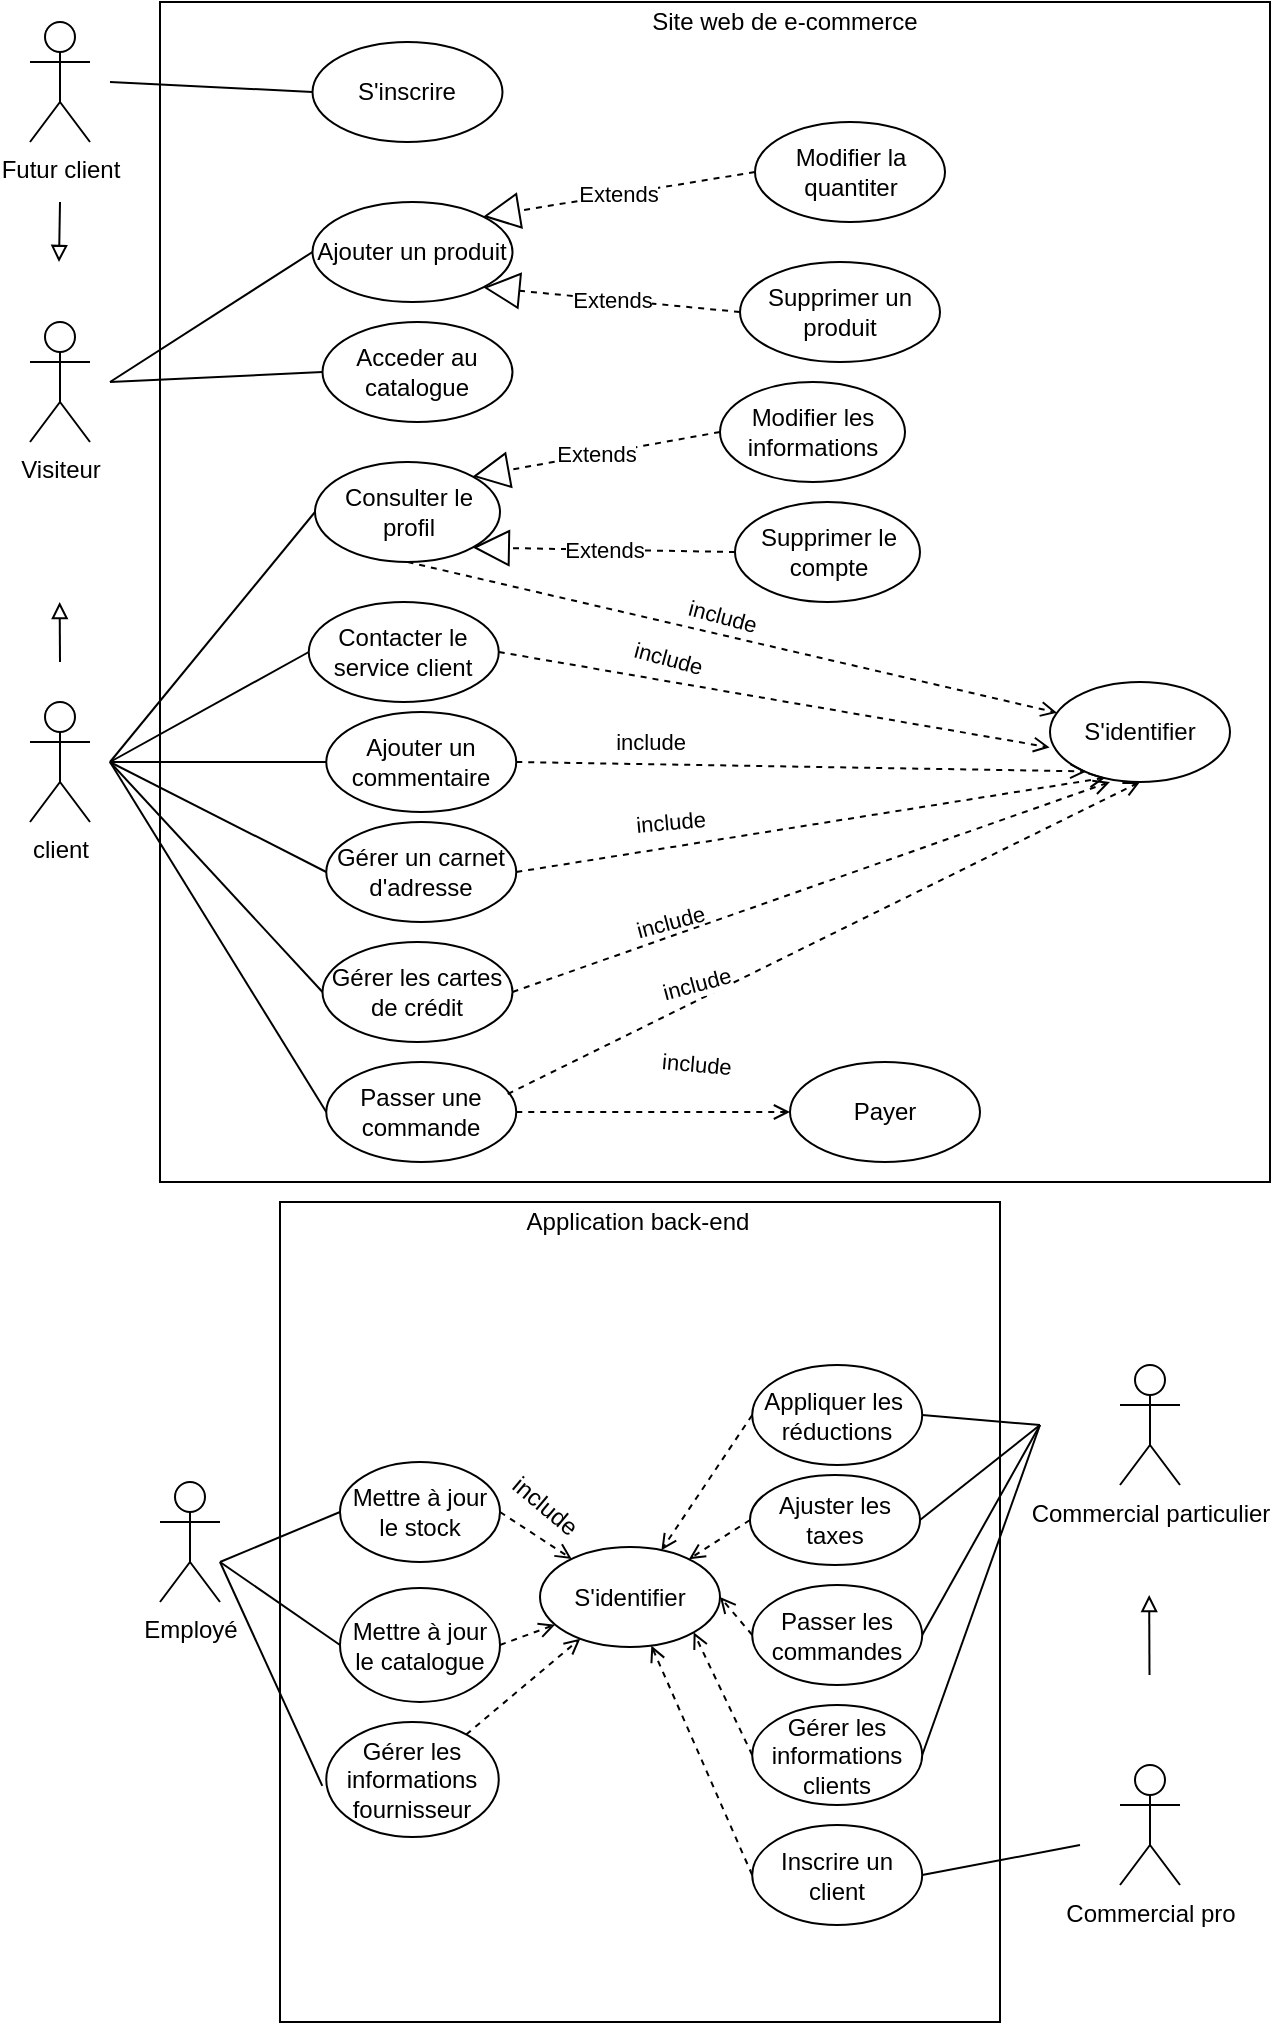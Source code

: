 <mxfile version="13.3.2" type="device"><diagram id="Qpcef5GNrbq3z2psIG27" name="Page-1"><mxGraphModel dx="1422" dy="755" grid="1" gridSize="10" guides="1" tooltips="1" connect="1" arrows="1" fold="1" page="1" pageScale="1" pageWidth="850" pageHeight="1100" math="0" shadow="0"><root><mxCell id="0"/><mxCell id="1" parent="0"/><mxCell id="LX2-MElTJkgz-dqccV1H-34" style="edgeStyle=none;rounded=0;orthogonalLoop=1;jettySize=auto;html=1;entryX=0;entryY=0.5;entryDx=0;entryDy=0;endArrow=none;endFill=0;" parent="1" target="LX2-MElTJkgz-dqccV1H-27" edge="1"><mxGeometry relative="1" as="geometry"><mxPoint x="240" y="450" as="sourcePoint"/></mxGeometry></mxCell><mxCell id="LX2-MElTJkgz-dqccV1H-36" style="edgeStyle=none;rounded=0;orthogonalLoop=1;jettySize=auto;html=1;entryX=0;entryY=0.5;entryDx=0;entryDy=0;endArrow=none;endFill=0;" parent="1" target="LX2-MElTJkgz-dqccV1H-31" edge="1"><mxGeometry relative="1" as="geometry"><mxPoint x="240" y="450" as="sourcePoint"/></mxGeometry></mxCell><mxCell id="LX2-MElTJkgz-dqccV1H-47" style="edgeStyle=none;rounded=0;orthogonalLoop=1;jettySize=auto;html=1;entryX=0;entryY=0.5;entryDx=0;entryDy=0;endArrow=none;endFill=0;" parent="1" target="LX2-MElTJkgz-dqccV1H-45" edge="1"><mxGeometry relative="1" as="geometry"><mxPoint x="240" y="450" as="sourcePoint"/></mxGeometry></mxCell><mxCell id="LX2-MElTJkgz-dqccV1H-48" style="edgeStyle=none;rounded=0;orthogonalLoop=1;jettySize=auto;html=1;endArrow=block;endFill=0;" parent="1" edge="1"><mxGeometry relative="1" as="geometry"><mxPoint x="214.833" y="370" as="targetPoint"/><mxPoint x="215" y="400" as="sourcePoint"/></mxGeometry></mxCell><mxCell id="BgFNyswe-1v1Hajwv9Kd-10" style="rounded=0;orthogonalLoop=1;jettySize=auto;html=1;entryX=0;entryY=0.5;entryDx=0;entryDy=0;endArrow=none;endFill=0;" parent="1" target="BgFNyswe-1v1Hajwv9Kd-9" edge="1"><mxGeometry relative="1" as="geometry"><mxPoint x="240" y="450" as="sourcePoint"/></mxGeometry></mxCell><mxCell id="yzhpk_JPdHLB4WB_txJr-3" style="rounded=0;orthogonalLoop=1;jettySize=auto;html=1;entryX=0;entryY=0.5;entryDx=0;entryDy=0;endArrow=none;endFill=0;" parent="1" target="yzhpk_JPdHLB4WB_txJr-2" edge="1"><mxGeometry relative="1" as="geometry"><mxPoint x="240" y="450" as="sourcePoint"/></mxGeometry></mxCell><mxCell id="yzhpk_JPdHLB4WB_txJr-4" style="edgeStyle=none;rounded=0;orthogonalLoop=1;jettySize=auto;html=1;entryX=0;entryY=0.5;entryDx=0;entryDy=0;endArrow=none;endFill=0;" parent="1" target="yzhpk_JPdHLB4WB_txJr-1" edge="1"><mxGeometry relative="1" as="geometry"><mxPoint x="240" y="450" as="sourcePoint"/></mxGeometry></mxCell><mxCell id="LX2-MElTJkgz-dqccV1H-7" value="client" style="shape=umlActor;verticalLabelPosition=bottom;labelBackgroundColor=#ffffff;verticalAlign=top;html=1;" parent="1" vertex="1"><mxGeometry x="200" y="420" width="30" height="60" as="geometry"/></mxCell><mxCell id="LX2-MElTJkgz-dqccV1H-85" style="edgeStyle=none;rounded=0;orthogonalLoop=1;jettySize=auto;html=1;entryX=0;entryY=0.5;entryDx=0;entryDy=0;endArrow=none;endFill=0;" parent="1" target="LX2-MElTJkgz-dqccV1H-39" edge="1"><mxGeometry relative="1" as="geometry"><mxPoint x="295" y="850" as="sourcePoint"/></mxGeometry></mxCell><mxCell id="LX2-MElTJkgz-dqccV1H-86" style="edgeStyle=none;rounded=0;orthogonalLoop=1;jettySize=auto;html=1;entryX=0;entryY=0.5;entryDx=0;entryDy=0;endArrow=none;endFill=0;" parent="1" target="LX2-MElTJkgz-dqccV1H-42" edge="1"><mxGeometry relative="1" as="geometry"><mxPoint x="295" y="850" as="sourcePoint"/></mxGeometry></mxCell><mxCell id="LX2-MElTJkgz-dqccV1H-28" style="edgeStyle=none;rounded=0;orthogonalLoop=1;jettySize=auto;html=1;entryX=0;entryY=0.5;entryDx=0;entryDy=0;endArrow=none;endFill=0;" parent="1" target="LX2-MElTJkgz-dqccV1H-24" edge="1"><mxGeometry relative="1" as="geometry"><mxPoint x="240" y="110" as="sourcePoint"/></mxGeometry></mxCell><mxCell id="LX2-MElTJkgz-dqccV1H-29" style="edgeStyle=none;rounded=0;orthogonalLoop=1;jettySize=auto;html=1;entryX=0;entryY=0.5;entryDx=0;entryDy=0;endArrow=none;endFill=0;" parent="1" target="LX2-MElTJkgz-dqccV1H-25" edge="1"><mxGeometry relative="1" as="geometry"><mxPoint x="240" y="260" as="sourcePoint"/></mxGeometry></mxCell><mxCell id="LX2-MElTJkgz-dqccV1H-44" style="edgeStyle=none;rounded=0;orthogonalLoop=1;jettySize=auto;html=1;entryX=0;entryY=0.5;entryDx=0;entryDy=0;endArrow=none;endFill=0;" parent="1" target="LX2-MElTJkgz-dqccV1H-43" edge="1"><mxGeometry relative="1" as="geometry"><mxPoint x="240" y="260" as="sourcePoint"/></mxGeometry></mxCell><mxCell id="LX2-MElTJkgz-dqccV1H-13" value="Visiteur&lt;br&gt;" style="shape=umlActor;verticalLabelPosition=bottom;labelBackgroundColor=#ffffff;verticalAlign=top;html=1;" parent="1" vertex="1"><mxGeometry x="200" y="230" width="30" height="60" as="geometry"/></mxCell><mxCell id="LX2-MElTJkgz-dqccV1H-60" value="Futur client" style="shape=umlActor;verticalLabelPosition=bottom;labelBackgroundColor=#ffffff;verticalAlign=top;html=1;" parent="1" vertex="1"><mxGeometry x="200" y="80" width="30" height="60" as="geometry"/></mxCell><mxCell id="LX2-MElTJkgz-dqccV1H-61" style="edgeStyle=none;rounded=0;orthogonalLoop=1;jettySize=auto;html=1;endArrow=block;endFill=0;" parent="1" edge="1"><mxGeometry relative="1" as="geometry"><mxPoint x="214.5" y="200" as="targetPoint"/><mxPoint x="215" y="170" as="sourcePoint"/></mxGeometry></mxCell><mxCell id="LX2-MElTJkgz-dqccV1H-81" value="" style="rounded=0;whiteSpace=wrap;html=1;fillColor=none;" parent="1" vertex="1"><mxGeometry x="325" y="670" width="360" height="410" as="geometry"/></mxCell><mxCell id="LX2-MElTJkgz-dqccV1H-82" value="Application back-end" style="text;html=1;strokeColor=none;fillColor=none;align=center;verticalAlign=middle;whiteSpace=wrap;rounded=0;" parent="1" vertex="1"><mxGeometry x="413.503" y="670" width="179.622" height="20" as="geometry"/></mxCell><mxCell id="LX2-MElTJkgz-dqccV1H-145" style="edgeStyle=none;rounded=0;orthogonalLoop=1;jettySize=auto;html=1;exitX=0;exitY=0.5;exitDx=0;exitDy=0;endArrow=open;endFill=0;dashed=1;" parent="1" source="LX2-MElTJkgz-dqccV1H-92" target="LX2-MElTJkgz-dqccV1H-140" edge="1"><mxGeometry relative="1" as="geometry"/></mxCell><mxCell id="LX2-MElTJkgz-dqccV1H-92" value="Appliquer les&amp;nbsp; réductions" style="ellipse;whiteSpace=wrap;html=1;" parent="1" vertex="1"><mxGeometry x="561.1" y="751.5" width="85" height="50" as="geometry"/></mxCell><mxCell id="LX2-MElTJkgz-dqccV1H-146" style="edgeStyle=none;rounded=0;orthogonalLoop=1;jettySize=auto;html=1;exitX=0;exitY=0.5;exitDx=0;exitDy=0;endArrow=open;endFill=0;dashed=1;" parent="1" source="LX2-MElTJkgz-dqccV1H-93" target="LX2-MElTJkgz-dqccV1H-140" edge="1"><mxGeometry relative="1" as="geometry"/></mxCell><mxCell id="LX2-MElTJkgz-dqccV1H-93" value="Ajuster les taxes" style="ellipse;whiteSpace=wrap;html=1;" parent="1" vertex="1"><mxGeometry x="560" y="806.5" width="85" height="45" as="geometry"/></mxCell><mxCell id="LX2-MElTJkgz-dqccV1H-149" style="edgeStyle=none;rounded=0;orthogonalLoop=1;jettySize=auto;html=1;exitX=0;exitY=0.5;exitDx=0;exitDy=0;endArrow=open;endFill=0;dashed=1;" parent="1" source="LX2-MElTJkgz-dqccV1H-40" target="LX2-MElTJkgz-dqccV1H-140" edge="1"><mxGeometry relative="1" as="geometry"/></mxCell><mxCell id="LX2-MElTJkgz-dqccV1H-40" value="Inscrire un client" style="ellipse;whiteSpace=wrap;html=1;" parent="1" vertex="1"><mxGeometry x="561.1" y="981.5" width="85" height="50" as="geometry"/></mxCell><mxCell id="LX2-MElTJkgz-dqccV1H-113" style="edgeStyle=none;rounded=0;orthogonalLoop=1;jettySize=auto;html=1;entryX=1;entryY=0.5;entryDx=0;entryDy=0;endArrow=none;endFill=0;" parent="1" target="LX2-MElTJkgz-dqccV1H-40" edge="1"><mxGeometry relative="1" as="geometry"><mxPoint x="725" y="991.5" as="sourcePoint"/></mxGeometry></mxCell><mxCell id="LX2-MElTJkgz-dqccV1H-2" value="Commercial pro&lt;br&gt;" style="shape=umlActor;verticalLabelPosition=bottom;labelBackgroundColor=#ffffff;verticalAlign=top;html=1;" parent="1" vertex="1"><mxGeometry x="745" y="951.5" width="30" height="60" as="geometry"/></mxCell><mxCell id="LX2-MElTJkgz-dqccV1H-91" style="edgeStyle=none;rounded=0;orthogonalLoop=1;jettySize=auto;html=1;entryX=1;entryY=0.5;entryDx=0;entryDy=0;endArrow=none;endFill=0;" parent="1" target="LX2-MElTJkgz-dqccV1H-92" edge="1"><mxGeometry relative="1" as="geometry"><mxPoint x="705" y="781.5" as="sourcePoint"/><mxPoint x="660" y="791.5" as="targetPoint"/></mxGeometry></mxCell><mxCell id="LX2-MElTJkgz-dqccV1H-6" value="Commercial particulier&lt;br&gt;" style="shape=umlActor;verticalLabelPosition=bottom;labelBackgroundColor=#ffffff;verticalAlign=top;html=1;" parent="1" vertex="1"><mxGeometry x="745" y="751.5" width="30" height="60" as="geometry"/></mxCell><mxCell id="LX2-MElTJkgz-dqccV1H-110" style="edgeStyle=none;rounded=0;orthogonalLoop=1;jettySize=auto;html=1;entryX=1;entryY=0.5;entryDx=0;entryDy=0;endArrow=none;endFill=0;" parent="1" target="LX2-MElTJkgz-dqccV1H-93" edge="1"><mxGeometry relative="1" as="geometry"><mxPoint x="705" y="781.5" as="sourcePoint"/><mxPoint x="560" y="831.5" as="targetPoint"/></mxGeometry></mxCell><mxCell id="LX2-MElTJkgz-dqccV1H-115" style="edgeStyle=none;rounded=0;orthogonalLoop=1;jettySize=auto;html=1;endArrow=block;endFill=0;" parent="1" edge="1"><mxGeometry relative="1" as="geometry"><mxPoint x="759.583" y="866.5" as="targetPoint"/><mxPoint x="759.75" y="906.5" as="sourcePoint"/></mxGeometry></mxCell><mxCell id="LX2-MElTJkgz-dqccV1H-144" style="edgeStyle=none;rounded=0;orthogonalLoop=1;jettySize=auto;html=1;exitX=1;exitY=0.5;exitDx=0;exitDy=0;endArrow=open;endFill=0;dashed=1;" parent="1" source="LX2-MElTJkgz-dqccV1H-42" target="LX2-MElTJkgz-dqccV1H-140" edge="1"><mxGeometry relative="1" as="geometry"/></mxCell><mxCell id="LX2-MElTJkgz-dqccV1H-42" value="Mettre à jour le catalogue" style="ellipse;whiteSpace=wrap;html=1;" parent="1" vertex="1"><mxGeometry x="355" y="863" width="80" height="57" as="geometry"/></mxCell><mxCell id="LX2-MElTJkgz-dqccV1H-143" style="edgeStyle=none;rounded=0;orthogonalLoop=1;jettySize=auto;html=1;exitX=1;exitY=0.5;exitDx=0;exitDy=0;endArrow=open;endFill=0;dashed=1;" parent="1" source="LX2-MElTJkgz-dqccV1H-39" target="LX2-MElTJkgz-dqccV1H-140" edge="1"><mxGeometry relative="1" as="geometry"/></mxCell><mxCell id="LX2-MElTJkgz-dqccV1H-39" value="Mettre à jour le stock" style="ellipse;whiteSpace=wrap;html=1;" parent="1" vertex="1"><mxGeometry x="355" y="800" width="80" height="50" as="geometry"/></mxCell><mxCell id="BgFNyswe-1v1Hajwv9Kd-15" style="edgeStyle=none;rounded=0;orthogonalLoop=1;jettySize=auto;html=1;endArrow=none;endFill=0;entryX=-0.023;entryY=0.555;entryDx=0;entryDy=0;entryPerimeter=0;" parent="1" target="BgFNyswe-1v1Hajwv9Kd-14" edge="1"><mxGeometry relative="1" as="geometry"><mxPoint x="295" y="850" as="sourcePoint"/></mxGeometry></mxCell><mxCell id="LX2-MElTJkgz-dqccV1H-8" value="Employé&lt;br&gt;" style="shape=umlActor;verticalLabelPosition=bottom;labelBackgroundColor=#ffffff;verticalAlign=top;html=1;" parent="1" vertex="1"><mxGeometry x="265" y="810" width="30" height="60" as="geometry"/></mxCell><mxCell id="LX2-MElTJkgz-dqccV1H-77" value="" style="rounded=0;whiteSpace=wrap;html=1;fillColor=none;" parent="1" vertex="1"><mxGeometry x="265" y="70" width="555" height="590" as="geometry"/></mxCell><mxCell id="LX2-MElTJkgz-dqccV1H-78" value="Site web de e-commerce" style="text;html=1;strokeColor=none;fillColor=none;align=center;verticalAlign=middle;whiteSpace=wrap;rounded=0;" parent="1" vertex="1"><mxGeometry x="463" y="70" width="229" height="20" as="geometry"/></mxCell><mxCell id="LX2-MElTJkgz-dqccV1H-102" value="Supprimer un produit" style="ellipse;whiteSpace=wrap;html=1;" parent="1" vertex="1"><mxGeometry x="555" y="200" width="100" height="50" as="geometry"/></mxCell><mxCell id="LX2-MElTJkgz-dqccV1H-25" value="Ajouter un produit" style="ellipse;whiteSpace=wrap;html=1;" parent="1" vertex="1"><mxGeometry x="341.25" y="170" width="100" height="50" as="geometry"/></mxCell><mxCell id="LX2-MElTJkgz-dqccV1H-43" value="Acceder au catalogue" style="ellipse;whiteSpace=wrap;html=1;" parent="1" vertex="1"><mxGeometry x="346.25" y="230" width="95" height="50" as="geometry"/></mxCell><mxCell id="LX2-MElTJkgz-dqccV1H-24" value="S'inscrire" style="ellipse;whiteSpace=wrap;html=1;" parent="1" vertex="1"><mxGeometry x="341.25" y="90" width="95" height="50" as="geometry"/></mxCell><mxCell id="LX2-MElTJkgz-dqccV1H-154" style="edgeStyle=none;rounded=0;orthogonalLoop=1;jettySize=auto;html=1;exitX=1;exitY=0.5;exitDx=0;exitDy=0;entryX=-0.002;entryY=0.654;entryDx=0;entryDy=0;dashed=1;endArrow=open;endFill=0;entryPerimeter=0;" parent="1" source="LX2-MElTJkgz-dqccV1H-45" target="LX2-MElTJkgz-dqccV1H-151" edge="1"><mxGeometry relative="1" as="geometry"/></mxCell><mxCell id="BgFNyswe-1v1Hajwv9Kd-3" value="include" style="edgeLabel;html=1;align=center;verticalAlign=middle;resizable=0;points=[];rotation=15;" parent="LX2-MElTJkgz-dqccV1H-154" vertex="1" connectable="0"><mxGeometry x="-0.388" relative="1" as="geometry"><mxPoint x="0.03" y="-12.35" as="offset"/></mxGeometry></mxCell><mxCell id="BgFNyswe-1v1Hajwv9Kd-6" value="include" style="edgeLabel;html=1;align=center;verticalAlign=middle;resizable=0;points=[];rotation=15;" parent="LX2-MElTJkgz-dqccV1H-154" vertex="1" connectable="0"><mxGeometry x="-0.388" relative="1" as="geometry"><mxPoint x="27.08" y="-32.67" as="offset"/></mxGeometry></mxCell><mxCell id="LX2-MElTJkgz-dqccV1H-45" value="Contacter le service client" style="ellipse;whiteSpace=wrap;html=1;" parent="1" vertex="1"><mxGeometry x="339.38" y="370" width="95" height="50" as="geometry"/></mxCell><mxCell id="LX2-MElTJkgz-dqccV1H-158" style="edgeStyle=none;rounded=0;orthogonalLoop=1;jettySize=auto;html=1;exitX=0.5;exitY=1;exitDx=0;exitDy=0;dashed=1;endArrow=open;endFill=0;" parent="1" source="LX2-MElTJkgz-dqccV1H-27" target="LX2-MElTJkgz-dqccV1H-151" edge="1"><mxGeometry relative="1" as="geometry"/></mxCell><mxCell id="LX2-MElTJkgz-dqccV1H-27" value="Consulter le profil" style="ellipse;whiteSpace=wrap;html=1;" parent="1" vertex="1"><mxGeometry x="342.5" y="300" width="92.5" height="50" as="geometry"/></mxCell><mxCell id="LX2-MElTJkgz-dqccV1H-119" value="Modifier la quantiter" style="ellipse;whiteSpace=wrap;html=1;" parent="1" vertex="1"><mxGeometry x="562.5" y="130" width="95" height="50" as="geometry"/></mxCell><mxCell id="LX2-MElTJkgz-dqccV1H-121" value="Modifier les informations" style="ellipse;whiteSpace=wrap;html=1;" parent="1" vertex="1"><mxGeometry x="545" y="260" width="92.5" height="50" as="geometry"/></mxCell><mxCell id="LX2-MElTJkgz-dqccV1H-122" value="Supprimer le compte" style="ellipse;whiteSpace=wrap;html=1;" parent="1" vertex="1"><mxGeometry x="552.5" y="320" width="92.5" height="50" as="geometry"/></mxCell><mxCell id="LX2-MElTJkgz-dqccV1H-129" value="Extends" style="endArrow=block;endSize=16;endFill=0;html=1;dashed=1;entryX=1;entryY=1;entryDx=0;entryDy=0;exitX=0;exitY=0.5;exitDx=0;exitDy=0;" parent="1" source="LX2-MElTJkgz-dqccV1H-122" target="LX2-MElTJkgz-dqccV1H-27" edge="1"><mxGeometry width="160" relative="1" as="geometry"><mxPoint x="620" y="380" as="sourcePoint"/><mxPoint x="780" y="380" as="targetPoint"/></mxGeometry></mxCell><mxCell id="LX2-MElTJkgz-dqccV1H-130" value="Extends" style="endArrow=block;endSize=16;endFill=0;html=1;dashed=1;exitX=0;exitY=0.5;exitDx=0;exitDy=0;entryX=1;entryY=0;entryDx=0;entryDy=0;" parent="1" source="LX2-MElTJkgz-dqccV1H-121" target="LX2-MElTJkgz-dqccV1H-27" edge="1"><mxGeometry width="160" relative="1" as="geometry"><mxPoint x="490" y="410" as="sourcePoint"/><mxPoint x="420" y="370" as="targetPoint"/></mxGeometry></mxCell><mxCell id="LX2-MElTJkgz-dqccV1H-131" value="Extends" style="endArrow=block;endSize=16;endFill=0;html=1;dashed=1;exitX=0;exitY=0.5;exitDx=0;exitDy=0;entryX=1;entryY=1;entryDx=0;entryDy=0;" parent="1" source="LX2-MElTJkgz-dqccV1H-102" target="LX2-MElTJkgz-dqccV1H-25" edge="1"><mxGeometry width="160" relative="1" as="geometry"><mxPoint x="506.25" y="265" as="sourcePoint"/><mxPoint x="436" y="200" as="targetPoint"/></mxGeometry></mxCell><mxCell id="LX2-MElTJkgz-dqccV1H-132" value="Extends" style="endArrow=block;endSize=16;endFill=0;html=1;dashed=1;exitX=0;exitY=0.5;exitDx=0;exitDy=0;entryX=1;entryY=0;entryDx=0;entryDy=0;" parent="1" source="LX2-MElTJkgz-dqccV1H-119" target="LX2-MElTJkgz-dqccV1H-25" edge="1"><mxGeometry width="160" relative="1" as="geometry"><mxPoint x="472.5" y="155" as="sourcePoint"/><mxPoint x="412.5" y="180" as="targetPoint"/></mxGeometry></mxCell><mxCell id="LX2-MElTJkgz-dqccV1H-31" value="Passer une commande" style="ellipse;whiteSpace=wrap;html=1;" parent="1" vertex="1"><mxGeometry x="348.13" y="600" width="95" height="50" as="geometry"/></mxCell><mxCell id="LX2-MElTJkgz-dqccV1H-155" style="edgeStyle=none;rounded=0;orthogonalLoop=1;jettySize=auto;html=1;exitX=0.955;exitY=0.32;exitDx=0;exitDy=0;entryX=0.5;entryY=1;entryDx=0;entryDy=0;dashed=1;endArrow=open;endFill=0;exitPerimeter=0;" parent="1" source="LX2-MElTJkgz-dqccV1H-31" target="LX2-MElTJkgz-dqccV1H-151" edge="1"><mxGeometry relative="1" as="geometry"/></mxCell><mxCell id="BgFNyswe-1v1Hajwv9Kd-5" value="&lt;div&gt;include&lt;/div&gt;" style="edgeLabel;html=1;align=center;verticalAlign=middle;resizable=0;points=[];rotation=-15;" parent="LX2-MElTJkgz-dqccV1H-155" vertex="1" connectable="0"><mxGeometry x="-0.352" y="1" relative="1" as="geometry"><mxPoint x="-7.97" y="-3.96" as="offset"/></mxGeometry></mxCell><mxCell id="BgFNyswe-1v1Hajwv9Kd-7" value="&lt;div&gt;include&lt;/div&gt;" style="edgeLabel;html=1;align=center;verticalAlign=middle;resizable=0;points=[];rotation=5;" parent="LX2-MElTJkgz-dqccV1H-155" vertex="1" connectable="0"><mxGeometry x="-0.352" y="1" relative="1" as="geometry"><mxPoint x="-8" y="36.11" as="offset"/></mxGeometry></mxCell><mxCell id="BgFNyswe-1v1Hajwv9Kd-12" value="&lt;div&gt;include&lt;/div&gt;" style="edgeLabel;html=1;align=center;verticalAlign=middle;resizable=0;points=[];rotation=-5;" parent="LX2-MElTJkgz-dqccV1H-155" vertex="1" connectable="0"><mxGeometry x="-0.352" y="1" relative="1" as="geometry"><mxPoint x="-20.9" y="-84.53" as="offset"/></mxGeometry></mxCell><mxCell id="yzhpk_JPdHLB4WB_txJr-7" value="&lt;div&gt;include&lt;/div&gt;" style="edgeLabel;html=1;align=center;verticalAlign=middle;resizable=0;points=[];rotation=0;" parent="LX2-MElTJkgz-dqccV1H-155" vertex="1" connectable="0"><mxGeometry x="-0.352" y="1" relative="1" as="geometry"><mxPoint x="-30.9" y="-124.53" as="offset"/></mxGeometry></mxCell><mxCell id="yzhpk_JPdHLB4WB_txJr-8" value="&lt;div&gt;include&lt;/div&gt;" style="edgeLabel;html=1;align=center;verticalAlign=middle;resizable=0;points=[];rotation=-15;" parent="LX2-MElTJkgz-dqccV1H-155" vertex="1" connectable="0"><mxGeometry x="-0.352" y="1" relative="1" as="geometry"><mxPoint x="-20.9" y="-34.53" as="offset"/></mxGeometry></mxCell><mxCell id="LX2-MElTJkgz-dqccV1H-64" value="Payer" style="ellipse;whiteSpace=wrap;html=1;" parent="1" vertex="1"><mxGeometry x="580" y="600" width="95" height="50" as="geometry"/></mxCell><mxCell id="LX2-MElTJkgz-dqccV1H-68" style="edgeStyle=none;rounded=0;orthogonalLoop=1;jettySize=auto;html=1;exitX=1;exitY=0.5;exitDx=0;exitDy=0;entryX=0;entryY=0.5;entryDx=0;entryDy=0;dashed=1;endArrow=open;endFill=0;" parent="1" source="LX2-MElTJkgz-dqccV1H-31" target="LX2-MElTJkgz-dqccV1H-64" edge="1"><mxGeometry relative="1" as="geometry"/></mxCell><mxCell id="LX2-MElTJkgz-dqccV1H-134" style="edgeStyle=none;rounded=0;orthogonalLoop=1;jettySize=auto;html=1;exitX=1;exitY=0.5;exitDx=0;exitDy=0;endArrow=none;endFill=0;" parent="1" source="LX2-MElTJkgz-dqccV1H-133" edge="1"><mxGeometry relative="1" as="geometry"><mxPoint x="705" y="781.5" as="targetPoint"/></mxGeometry></mxCell><mxCell id="LX2-MElTJkgz-dqccV1H-148" style="edgeStyle=none;rounded=0;orthogonalLoop=1;jettySize=auto;html=1;exitX=0;exitY=0.5;exitDx=0;exitDy=0;entryX=1;entryY=1;entryDx=0;entryDy=0;endArrow=open;endFill=0;dashed=1;" parent="1" source="LX2-MElTJkgz-dqccV1H-133" target="LX2-MElTJkgz-dqccV1H-140" edge="1"><mxGeometry relative="1" as="geometry"/></mxCell><mxCell id="LX2-MElTJkgz-dqccV1H-133" value="Gérer les informations clients" style="ellipse;whiteSpace=wrap;html=1;" parent="1" vertex="1"><mxGeometry x="561.1" y="921.5" width="85" height="50" as="geometry"/></mxCell><mxCell id="LX2-MElTJkgz-dqccV1H-136" style="edgeStyle=none;rounded=0;orthogonalLoop=1;jettySize=auto;html=1;exitX=1;exitY=0.5;exitDx=0;exitDy=0;endArrow=none;endFill=0;" parent="1" source="LX2-MElTJkgz-dqccV1H-135" edge="1"><mxGeometry relative="1" as="geometry"><mxPoint x="705" y="781.5" as="targetPoint"/></mxGeometry></mxCell><mxCell id="LX2-MElTJkgz-dqccV1H-147" style="edgeStyle=none;rounded=0;orthogonalLoop=1;jettySize=auto;html=1;exitX=0;exitY=0.5;exitDx=0;exitDy=0;entryX=1;entryY=0.5;entryDx=0;entryDy=0;endArrow=open;endFill=0;dashed=1;" parent="1" source="LX2-MElTJkgz-dqccV1H-135" target="LX2-MElTJkgz-dqccV1H-140" edge="1"><mxGeometry relative="1" as="geometry"/></mxCell><mxCell id="LX2-MElTJkgz-dqccV1H-135" value="Passer les commandes" style="ellipse;whiteSpace=wrap;html=1;" parent="1" vertex="1"><mxGeometry x="561.1" y="861.5" width="85" height="50" as="geometry"/></mxCell><mxCell id="LX2-MElTJkgz-dqccV1H-140" value="S'identifier" style="ellipse;whiteSpace=wrap;html=1;" parent="1" vertex="1"><mxGeometry x="455" y="842.5" width="90" height="50" as="geometry"/></mxCell><mxCell id="LX2-MElTJkgz-dqccV1H-150" value="include" style="text;html=1;strokeColor=none;fillColor=none;align=center;verticalAlign=middle;whiteSpace=wrap;rounded=0;rotation=40;" parent="1" vertex="1"><mxGeometry x="437.5" y="811.5" width="40" height="20" as="geometry"/></mxCell><mxCell id="LX2-MElTJkgz-dqccV1H-151" value="S'identifier" style="ellipse;whiteSpace=wrap;html=1;" parent="1" vertex="1"><mxGeometry x="710" y="410" width="90" height="50" as="geometry"/></mxCell><mxCell id="BgFNyswe-1v1Hajwv9Kd-11" style="edgeStyle=none;rounded=0;orthogonalLoop=1;jettySize=auto;html=1;exitX=1;exitY=0.5;exitDx=0;exitDy=0;entryX=0.308;entryY=0.957;entryDx=0;entryDy=0;entryPerimeter=0;endArrow=open;endFill=0;dashed=1;" parent="1" source="BgFNyswe-1v1Hajwv9Kd-9" target="LX2-MElTJkgz-dqccV1H-151" edge="1"><mxGeometry relative="1" as="geometry"/></mxCell><mxCell id="BgFNyswe-1v1Hajwv9Kd-9" value="Gérer un carnet d'adresse" style="ellipse;whiteSpace=wrap;html=1;" parent="1" vertex="1"><mxGeometry x="348.13" y="480" width="95" height="50" as="geometry"/></mxCell><mxCell id="BgFNyswe-1v1Hajwv9Kd-17" style="edgeStyle=none;rounded=0;orthogonalLoop=1;jettySize=auto;html=1;endArrow=open;endFill=0;dashed=1;" parent="1" source="BgFNyswe-1v1Hajwv9Kd-14" target="LX2-MElTJkgz-dqccV1H-140" edge="1"><mxGeometry relative="1" as="geometry"/></mxCell><mxCell id="BgFNyswe-1v1Hajwv9Kd-14" value="Gérer les informations fournisseur" style="ellipse;whiteSpace=wrap;html=1;" parent="1" vertex="1"><mxGeometry x="348.13" y="930" width="86.25" height="57.5" as="geometry"/></mxCell><mxCell id="yzhpk_JPdHLB4WB_txJr-6" style="edgeStyle=none;rounded=0;orthogonalLoop=1;jettySize=auto;html=1;exitX=1;exitY=0.5;exitDx=0;exitDy=0;entryX=0.333;entryY=1;entryDx=0;entryDy=0;entryPerimeter=0;dashed=1;endArrow=open;endFill=0;" parent="1" source="yzhpk_JPdHLB4WB_txJr-1" target="LX2-MElTJkgz-dqccV1H-151" edge="1"><mxGeometry relative="1" as="geometry"/></mxCell><mxCell id="yzhpk_JPdHLB4WB_txJr-1" value="Gérer les cartes de crédit" style="ellipse;whiteSpace=wrap;html=1;" parent="1" vertex="1"><mxGeometry x="346.25" y="540" width="95" height="50" as="geometry"/></mxCell><mxCell id="yzhpk_JPdHLB4WB_txJr-5" style="edgeStyle=none;rounded=0;orthogonalLoop=1;jettySize=auto;html=1;exitX=1;exitY=0.5;exitDx=0;exitDy=0;entryX=0.202;entryY=0.894;entryDx=0;entryDy=0;entryPerimeter=0;endArrow=open;endFill=0;dashed=1;" parent="1" source="yzhpk_JPdHLB4WB_txJr-2" target="LX2-MElTJkgz-dqccV1H-151" edge="1"><mxGeometry relative="1" as="geometry"/></mxCell><mxCell id="yzhpk_JPdHLB4WB_txJr-2" value="Ajouter un commentaire" style="ellipse;whiteSpace=wrap;html=1;" parent="1" vertex="1"><mxGeometry x="348.13" y="425" width="95" height="50" as="geometry"/></mxCell></root></mxGraphModel></diagram></mxfile>